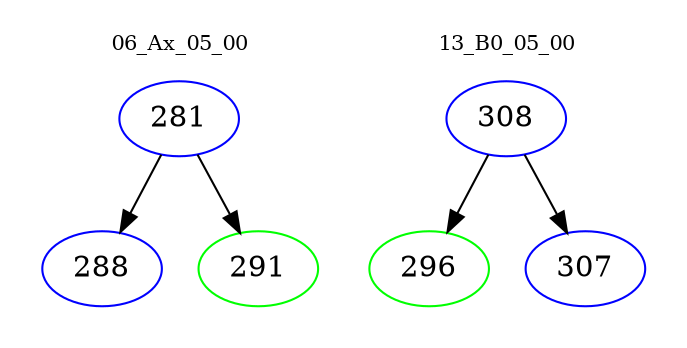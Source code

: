 digraph{
subgraph cluster_0 {
color = white
label = "06_Ax_05_00";
fontsize=10;
T0_281 [label="281", color="blue"]
T0_281 -> T0_288 [color="black"]
T0_288 [label="288", color="blue"]
T0_281 -> T0_291 [color="black"]
T0_291 [label="291", color="green"]
}
subgraph cluster_1 {
color = white
label = "13_B0_05_00";
fontsize=10;
T1_308 [label="308", color="blue"]
T1_308 -> T1_296 [color="black"]
T1_296 [label="296", color="green"]
T1_308 -> T1_307 [color="black"]
T1_307 [label="307", color="blue"]
}
}
